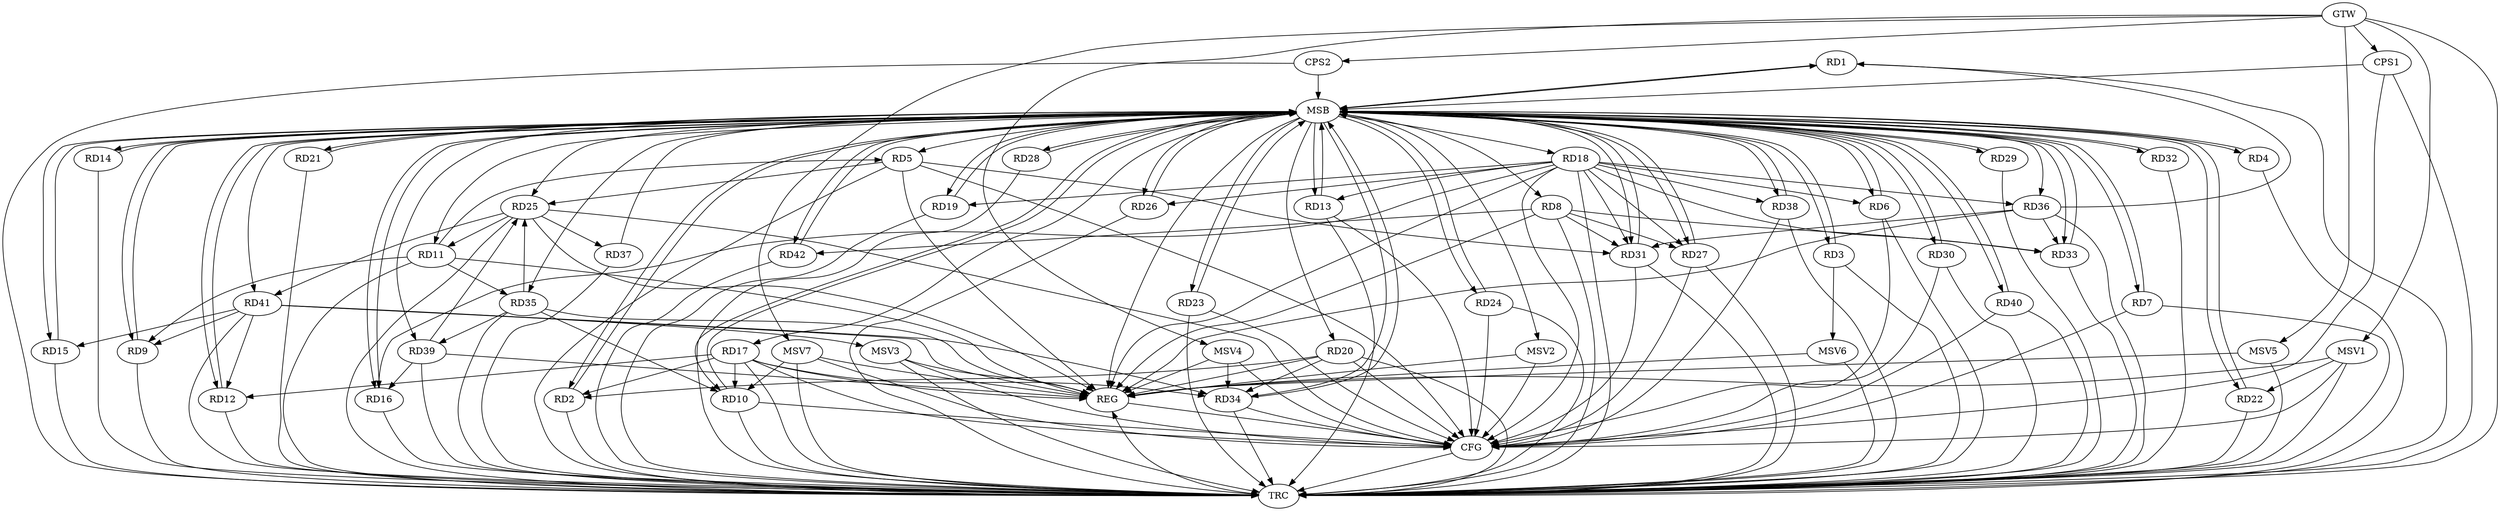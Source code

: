 strict digraph G {
  RD1 [ label="RD1" ];
  RD2 [ label="RD2" ];
  RD3 [ label="RD3" ];
  RD4 [ label="RD4" ];
  RD5 [ label="RD5" ];
  RD6 [ label="RD6" ];
  RD7 [ label="RD7" ];
  RD8 [ label="RD8" ];
  RD9 [ label="RD9" ];
  RD10 [ label="RD10" ];
  RD11 [ label="RD11" ];
  RD12 [ label="RD12" ];
  RD13 [ label="RD13" ];
  RD14 [ label="RD14" ];
  RD15 [ label="RD15" ];
  RD16 [ label="RD16" ];
  RD17 [ label="RD17" ];
  RD18 [ label="RD18" ];
  RD19 [ label="RD19" ];
  RD20 [ label="RD20" ];
  RD21 [ label="RD21" ];
  RD22 [ label="RD22" ];
  RD23 [ label="RD23" ];
  RD24 [ label="RD24" ];
  RD25 [ label="RD25" ];
  RD26 [ label="RD26" ];
  RD27 [ label="RD27" ];
  RD28 [ label="RD28" ];
  RD29 [ label="RD29" ];
  RD30 [ label="RD30" ];
  RD31 [ label="RD31" ];
  RD32 [ label="RD32" ];
  RD33 [ label="RD33" ];
  RD34 [ label="RD34" ];
  RD35 [ label="RD35" ];
  RD36 [ label="RD36" ];
  RD37 [ label="RD37" ];
  RD38 [ label="RD38" ];
  RD39 [ label="RD39" ];
  RD40 [ label="RD40" ];
  RD41 [ label="RD41" ];
  RD42 [ label="RD42" ];
  CPS1 [ label="CPS1" ];
  CPS2 [ label="CPS2" ];
  GTW [ label="GTW" ];
  REG [ label="REG" ];
  MSB [ label="MSB" ];
  CFG [ label="CFG" ];
  TRC [ label="TRC" ];
  MSV1 [ label="MSV1" ];
  MSV2 [ label="MSV2" ];
  MSV3 [ label="MSV3" ];
  MSV4 [ label="MSV4" ];
  MSV5 [ label="MSV5" ];
  MSV6 [ label="MSV6" ];
  MSV7 [ label="MSV7" ];
  RD36 -> RD1;
  RD17 -> RD2;
  RD20 -> RD2;
  RD11 -> RD5;
  RD5 -> RD25;
  RD5 -> RD31;
  RD8 -> RD27;
  RD8 -> RD31;
  RD8 -> RD33;
  RD8 -> RD42;
  RD11 -> RD9;
  RD41 -> RD9;
  RD17 -> RD10;
  RD35 -> RD10;
  RD25 -> RD11;
  RD11 -> RD35;
  RD17 -> RD12;
  RD41 -> RD12;
  RD18 -> RD13;
  RD41 -> RD15;
  RD18 -> RD16;
  RD39 -> RD16;
  RD17 -> RD34;
  RD18 -> RD26;
  RD18 -> RD27;
  RD18 -> RD31;
  RD18 -> RD33;
  RD20 -> RD34;
  RD35 -> RD25;
  RD25 -> RD37;
  RD39 -> RD25;
  RD25 -> RD41;
  RD36 -> RD31;
  RD36 -> RD33;
  RD41 -> RD34;
  RD35 -> RD39;
  GTW -> CPS1;
  GTW -> CPS2;
  RD5 -> REG;
  RD8 -> REG;
  RD11 -> REG;
  RD17 -> REG;
  RD18 -> REG;
  RD20 -> REG;
  RD25 -> REG;
  RD35 -> REG;
  RD36 -> REG;
  RD39 -> REG;
  RD41 -> REG;
  RD1 -> MSB;
  MSB -> RD3;
  MSB -> RD7;
  MSB -> RD15;
  MSB -> RD40;
  MSB -> RD42;
  MSB -> REG;
  RD2 -> MSB;
  MSB -> RD9;
  MSB -> RD19;
  MSB -> RD27;
  MSB -> RD33;
  MSB -> RD34;
  RD3 -> MSB;
  MSB -> RD4;
  MSB -> RD26;
  MSB -> RD29;
  MSB -> RD35;
  RD4 -> MSB;
  MSB -> RD14;
  MSB -> RD18;
  MSB -> RD20;
  MSB -> RD41;
  RD6 -> MSB;
  MSB -> RD1;
  MSB -> RD22;
  RD7 -> MSB;
  MSB -> RD6;
  MSB -> RD39;
  RD9 -> MSB;
  MSB -> RD28;
  MSB -> RD31;
  RD10 -> MSB;
  MSB -> RD12;
  MSB -> RD24;
  RD12 -> MSB;
  MSB -> RD10;
  MSB -> RD16;
  MSB -> RD21;
  MSB -> RD30;
  RD13 -> MSB;
  RD14 -> MSB;
  MSB -> RD32;
  RD15 -> MSB;
  RD16 -> MSB;
  MSB -> RD11;
  MSB -> RD13;
  RD19 -> MSB;
  RD21 -> MSB;
  RD22 -> MSB;
  MSB -> RD2;
  MSB -> RD23;
  RD23 -> MSB;
  RD24 -> MSB;
  RD26 -> MSB;
  RD27 -> MSB;
  MSB -> RD17;
  RD28 -> MSB;
  MSB -> RD5;
  RD29 -> MSB;
  RD30 -> MSB;
  RD31 -> MSB;
  RD32 -> MSB;
  RD33 -> MSB;
  MSB -> RD38;
  RD34 -> MSB;
  RD37 -> MSB;
  MSB -> RD8;
  RD38 -> MSB;
  RD40 -> MSB;
  RD42 -> MSB;
  MSB -> RD25;
  CPS1 -> MSB;
  MSB -> RD36;
  CPS2 -> MSB;
  RD10 -> CFG;
  RD13 -> CFG;
  RD30 -> CFG;
  RD7 -> CFG;
  RD17 -> CFG;
  RD40 -> CFG;
  RD5 -> CFG;
  RD31 -> CFG;
  RD25 -> CFG;
  RD20 -> CFG;
  RD6 -> CFG;
  RD24 -> CFG;
  RD18 -> CFG;
  RD38 -> CFG;
  RD27 -> CFG;
  CPS1 -> CFG;
  RD23 -> CFG;
  RD34 -> CFG;
  REG -> CFG;
  RD1 -> TRC;
  RD2 -> TRC;
  RD3 -> TRC;
  RD4 -> TRC;
  RD5 -> TRC;
  RD6 -> TRC;
  RD7 -> TRC;
  RD8 -> TRC;
  RD9 -> TRC;
  RD10 -> TRC;
  RD11 -> TRC;
  RD12 -> TRC;
  RD13 -> TRC;
  RD14 -> TRC;
  RD15 -> TRC;
  RD16 -> TRC;
  RD17 -> TRC;
  RD18 -> TRC;
  RD19 -> TRC;
  RD20 -> TRC;
  RD21 -> TRC;
  RD22 -> TRC;
  RD23 -> TRC;
  RD24 -> TRC;
  RD25 -> TRC;
  RD26 -> TRC;
  RD27 -> TRC;
  RD28 -> TRC;
  RD29 -> TRC;
  RD30 -> TRC;
  RD31 -> TRC;
  RD32 -> TRC;
  RD33 -> TRC;
  RD34 -> TRC;
  RD35 -> TRC;
  RD36 -> TRC;
  RD37 -> TRC;
  RD38 -> TRC;
  RD39 -> TRC;
  RD40 -> TRC;
  RD41 -> TRC;
  RD42 -> TRC;
  CPS1 -> TRC;
  CPS2 -> TRC;
  GTW -> TRC;
  CFG -> TRC;
  TRC -> REG;
  RD18 -> RD19;
  RD18 -> RD38;
  RD18 -> RD6;
  RD18 -> RD36;
  MSV1 -> RD22;
  GTW -> MSV1;
  MSV1 -> REG;
  MSV1 -> TRC;
  MSV1 -> CFG;
  MSB -> MSV2;
  MSV2 -> REG;
  MSV2 -> CFG;
  RD41 -> MSV3;
  MSV3 -> REG;
  MSV3 -> TRC;
  MSV3 -> CFG;
  MSV4 -> RD34;
  GTW -> MSV4;
  MSV4 -> REG;
  MSV4 -> CFG;
  GTW -> MSV5;
  MSV5 -> REG;
  MSV5 -> TRC;
  RD3 -> MSV6;
  MSV6 -> REG;
  MSV6 -> TRC;
  MSV7 -> RD10;
  GTW -> MSV7;
  MSV7 -> REG;
  MSV7 -> TRC;
  MSV7 -> CFG;
}
